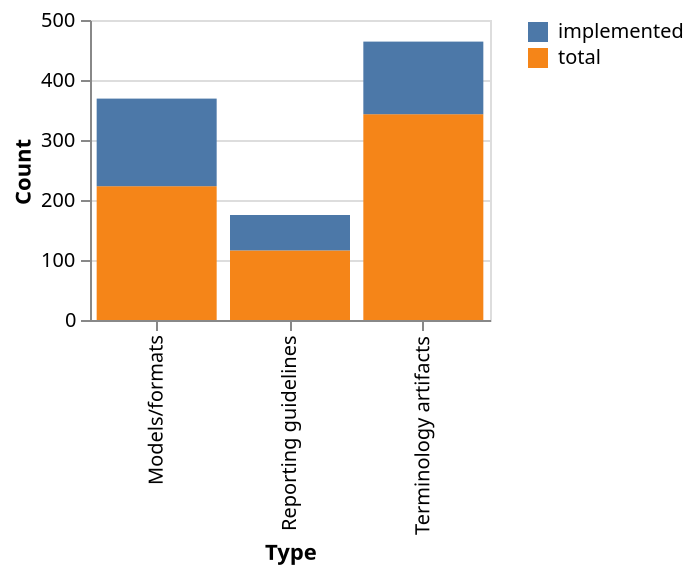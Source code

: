 {
  "$schema": "https://vega.github.io/schema/vega-lite/v2.json",
  "data": {
    "values": [
      {
        "name": "Reporting guidelines",
        "type": "total",
        "value": 116
      },
      {
        "name": "Reporting guidelines",
        "type": "implemented",
        "value": 59
      },
      {
        "name": "Models/formats",
        "type": "total",
        "value": 223
      },
      {
        "name": "Models/formats",
        "type": "implemented",
        "value": 146
      },
      {
        "name": "Terminology artifacts",
        "type": "total",
        "value": 343
      },
      {
        "name": "Terminology artifacts",
        "type": "implemented",
        "value": 121
      }
    ]
  },
  "mark": "bar",
  "encoding": {
    "x": {
      "field": "name",
      "type": "nominal",
      "axis": {
        "title": "Type"
      }
    },
    "y": {
      "field": "value",
      "type": "quantitative",
      "axis": {
        "title": "Count"
      }
    },
    "color": {
      "field": "type",
      "type": "nominal",
      "legend": {
        "title": ""
      }
    }
  },
  "config": {
    "facet": {
      "cell": {
        "strokeWidth": 0
      }
    },
    "axis": {
      "domainWidth": 1
    }
  },
  "width": 200,
  "height": 150
}
